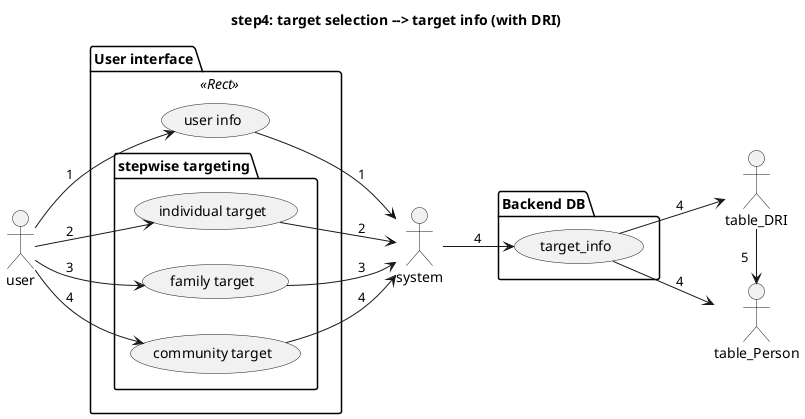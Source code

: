 @startuml
left to right direction

title step4: target selection --> target info (with DRI)

actor :user: as user
actor :system: as admin
actor :table_Person: as table1
actor :table_DRI: as table2

  package "User interface" <<Rect>> {
      user --> (user info):"1"
      (user info) --> admin:"1"
      package "stepwise targeting" {
        user --> (individual target):"2"
        (individual target) --> admin:"2"
        user --> (family target):"3"
        (family target) --> admin:"3"
        user --> (community target):"4"
        (community target) --> admin:"4"
      }
  }

  package "Backend DB" {
    admin --> (target_info):"4"
    (target_info) --> table1:"4"
    (target_info) --> table2:"4"
    table2 -> table1:"5"
  }


@enduml
